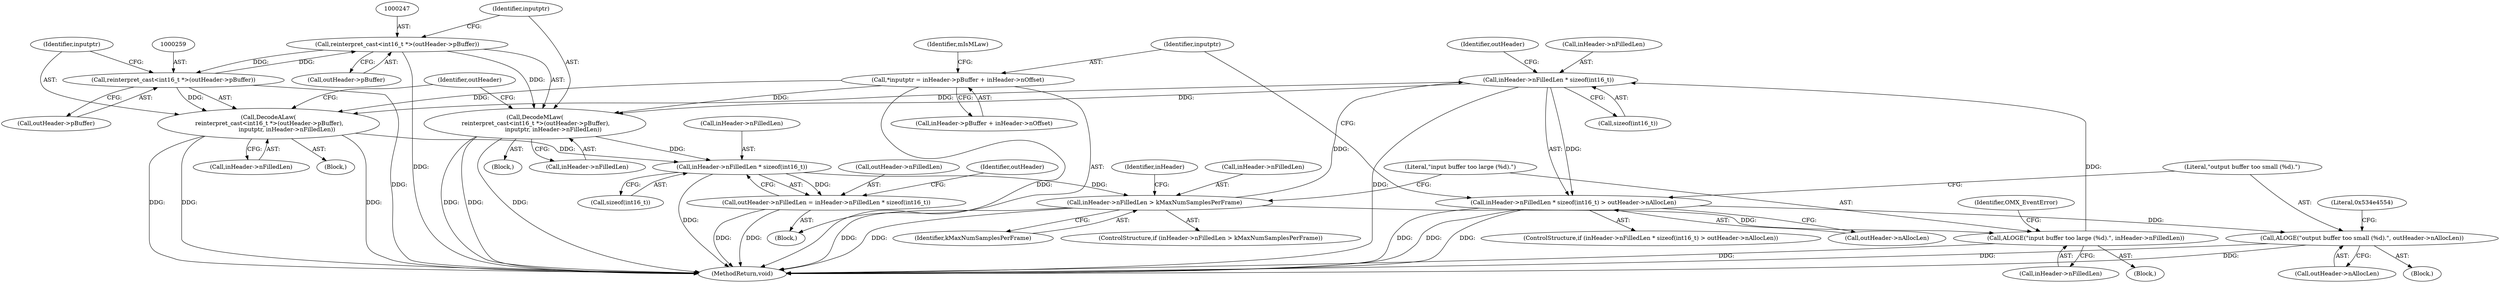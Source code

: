 digraph "0_Android_7cea5cb64b83d690fe02bc210bbdf08f5a87636f@API" {
"1000205" [label="(Call,inHeader->nFilledLen * sizeof(int16_t))"];
"1000184" [label="(Call,inHeader->nFilledLen > kMaxNumSamplesPerFrame)"];
"1000283" [label="(Call,inHeader->nFilledLen * sizeof(int16_t))"];
"1000245" [label="(Call,DecodeMLaw(\n reinterpret_cast<int16_t *>(outHeader->pBuffer),\n                    inputptr, inHeader->nFilledLen))"];
"1000246" [label="(Call,reinterpret_cast<int16_t *>(outHeader->pBuffer))"];
"1000258" [label="(Call,reinterpret_cast<int16_t *>(outHeader->pBuffer))"];
"1000233" [label="(Call,*inputptr = inHeader->pBuffer + inHeader->nOffset)"];
"1000205" [label="(Call,inHeader->nFilledLen * sizeof(int16_t))"];
"1000190" [label="(Call,ALOGE(\"input buffer too large (%d).\", inHeader->nFilledLen))"];
"1000257" [label="(Call,DecodeALaw(\n reinterpret_cast<int16_t *>(outHeader->pBuffer),\n                    inputptr, inHeader->nFilledLen))"];
"1000204" [label="(Call,inHeader->nFilledLen * sizeof(int16_t) > outHeader->nAllocLen)"];
"1000215" [label="(Call,ALOGE(\"output buffer too small (%d).\", outHeader->nAllocLen))"];
"1000279" [label="(Call,outHeader->nFilledLen = inHeader->nFilledLen * sizeof(int16_t))"];
"1000263" [label="(Identifier,inputptr)"];
"1000221" [label="(Literal,0x534e4554)"];
"1000184" [label="(Call,inHeader->nFilledLen > kMaxNumSamplesPerFrame)"];
"1000217" [label="(Call,outHeader->nAllocLen)"];
"1000279" [label="(Call,outHeader->nFilledLen = inHeader->nFilledLen * sizeof(int16_t))"];
"1000214" [label="(Block,)"];
"1000260" [label="(Call,outHeader->pBuffer)"];
"1000216" [label="(Literal,\"output buffer too small (%d).\")"];
"1000245" [label="(Call,DecodeMLaw(\n reinterpret_cast<int16_t *>(outHeader->pBuffer),\n                    inputptr, inHeader->nFilledLen))"];
"1000283" [label="(Call,inHeader->nFilledLen * sizeof(int16_t))"];
"1000252" [label="(Call,inHeader->nFilledLen)"];
"1000204" [label="(Call,inHeader->nFilledLen * sizeof(int16_t) > outHeader->nAllocLen)"];
"1000246" [label="(Call,reinterpret_cast<int16_t *>(outHeader->pBuffer))"];
"1000243" [label="(Identifier,mIsMLaw)"];
"1000215" [label="(Call,ALOGE(\"output buffer too small (%d).\", outHeader->nAllocLen))"];
"1000233" [label="(Call,*inputptr = inHeader->pBuffer + inHeader->nOffset)"];
"1000248" [label="(Call,outHeader->pBuffer)"];
"1000196" [label="(Identifier,OMX_EventError)"];
"1000188" [label="(Identifier,kMaxNumSamplesPerFrame)"];
"1000212" [label="(Identifier,outHeader)"];
"1000191" [label="(Literal,\"input buffer too large (%d).\")"];
"1000234" [label="(Identifier,inputptr)"];
"1000189" [label="(Block,)"];
"1000209" [label="(Call,sizeof(int16_t))"];
"1000124" [label="(Block,)"];
"1000235" [label="(Call,inHeader->pBuffer + inHeader->nOffset)"];
"1000287" [label="(Call,sizeof(int16_t))"];
"1000207" [label="(Identifier,inHeader)"];
"1000185" [label="(Call,inHeader->nFilledLen)"];
"1000203" [label="(ControlStructure,if (inHeader->nFilledLen * sizeof(int16_t) > outHeader->nAllocLen))"];
"1000291" [label="(Identifier,outHeader)"];
"1000192" [label="(Call,inHeader->nFilledLen)"];
"1000244" [label="(Block,)"];
"1000205" [label="(Call,inHeader->nFilledLen * sizeof(int16_t))"];
"1000251" [label="(Identifier,inputptr)"];
"1000256" [label="(Block,)"];
"1000264" [label="(Call,inHeader->nFilledLen)"];
"1000190" [label="(Call,ALOGE(\"input buffer too large (%d).\", inHeader->nFilledLen))"];
"1000280" [label="(Call,outHeader->nFilledLen)"];
"1000183" [label="(ControlStructure,if (inHeader->nFilledLen > kMaxNumSamplesPerFrame))"];
"1000257" [label="(Call,DecodeALaw(\n reinterpret_cast<int16_t *>(outHeader->pBuffer),\n                    inputptr, inHeader->nFilledLen))"];
"1000269" [label="(Identifier,outHeader)"];
"1000211" [label="(Call,outHeader->nAllocLen)"];
"1000324" [label="(MethodReturn,void)"];
"1000284" [label="(Call,inHeader->nFilledLen)"];
"1000206" [label="(Call,inHeader->nFilledLen)"];
"1000258" [label="(Call,reinterpret_cast<int16_t *>(outHeader->pBuffer))"];
"1000205" -> "1000204"  [label="AST: "];
"1000205" -> "1000209"  [label="CFG: "];
"1000206" -> "1000205"  [label="AST: "];
"1000209" -> "1000205"  [label="AST: "];
"1000212" -> "1000205"  [label="CFG: "];
"1000205" -> "1000324"  [label="DDG: "];
"1000205" -> "1000204"  [label="DDG: "];
"1000184" -> "1000205"  [label="DDG: "];
"1000190" -> "1000205"  [label="DDG: "];
"1000205" -> "1000245"  [label="DDG: "];
"1000205" -> "1000257"  [label="DDG: "];
"1000184" -> "1000183"  [label="AST: "];
"1000184" -> "1000188"  [label="CFG: "];
"1000185" -> "1000184"  [label="AST: "];
"1000188" -> "1000184"  [label="AST: "];
"1000191" -> "1000184"  [label="CFG: "];
"1000207" -> "1000184"  [label="CFG: "];
"1000184" -> "1000324"  [label="DDG: "];
"1000184" -> "1000324"  [label="DDG: "];
"1000283" -> "1000184"  [label="DDG: "];
"1000184" -> "1000190"  [label="DDG: "];
"1000283" -> "1000279"  [label="AST: "];
"1000283" -> "1000287"  [label="CFG: "];
"1000284" -> "1000283"  [label="AST: "];
"1000287" -> "1000283"  [label="AST: "];
"1000279" -> "1000283"  [label="CFG: "];
"1000283" -> "1000324"  [label="DDG: "];
"1000283" -> "1000279"  [label="DDG: "];
"1000245" -> "1000283"  [label="DDG: "];
"1000257" -> "1000283"  [label="DDG: "];
"1000245" -> "1000244"  [label="AST: "];
"1000245" -> "1000252"  [label="CFG: "];
"1000246" -> "1000245"  [label="AST: "];
"1000251" -> "1000245"  [label="AST: "];
"1000252" -> "1000245"  [label="AST: "];
"1000269" -> "1000245"  [label="CFG: "];
"1000245" -> "1000324"  [label="DDG: "];
"1000245" -> "1000324"  [label="DDG: "];
"1000245" -> "1000324"  [label="DDG: "];
"1000246" -> "1000245"  [label="DDG: "];
"1000233" -> "1000245"  [label="DDG: "];
"1000246" -> "1000248"  [label="CFG: "];
"1000247" -> "1000246"  [label="AST: "];
"1000248" -> "1000246"  [label="AST: "];
"1000251" -> "1000246"  [label="CFG: "];
"1000246" -> "1000324"  [label="DDG: "];
"1000258" -> "1000246"  [label="DDG: "];
"1000246" -> "1000258"  [label="DDG: "];
"1000258" -> "1000257"  [label="AST: "];
"1000258" -> "1000260"  [label="CFG: "];
"1000259" -> "1000258"  [label="AST: "];
"1000260" -> "1000258"  [label="AST: "];
"1000263" -> "1000258"  [label="CFG: "];
"1000258" -> "1000324"  [label="DDG: "];
"1000258" -> "1000257"  [label="DDG: "];
"1000233" -> "1000124"  [label="AST: "];
"1000233" -> "1000235"  [label="CFG: "];
"1000234" -> "1000233"  [label="AST: "];
"1000235" -> "1000233"  [label="AST: "];
"1000243" -> "1000233"  [label="CFG: "];
"1000233" -> "1000324"  [label="DDG: "];
"1000233" -> "1000257"  [label="DDG: "];
"1000190" -> "1000189"  [label="AST: "];
"1000190" -> "1000192"  [label="CFG: "];
"1000191" -> "1000190"  [label="AST: "];
"1000192" -> "1000190"  [label="AST: "];
"1000196" -> "1000190"  [label="CFG: "];
"1000190" -> "1000324"  [label="DDG: "];
"1000257" -> "1000256"  [label="AST: "];
"1000257" -> "1000264"  [label="CFG: "];
"1000263" -> "1000257"  [label="AST: "];
"1000264" -> "1000257"  [label="AST: "];
"1000269" -> "1000257"  [label="CFG: "];
"1000257" -> "1000324"  [label="DDG: "];
"1000257" -> "1000324"  [label="DDG: "];
"1000257" -> "1000324"  [label="DDG: "];
"1000204" -> "1000203"  [label="AST: "];
"1000204" -> "1000211"  [label="CFG: "];
"1000211" -> "1000204"  [label="AST: "];
"1000216" -> "1000204"  [label="CFG: "];
"1000234" -> "1000204"  [label="CFG: "];
"1000204" -> "1000324"  [label="DDG: "];
"1000204" -> "1000324"  [label="DDG: "];
"1000204" -> "1000324"  [label="DDG: "];
"1000204" -> "1000215"  [label="DDG: "];
"1000215" -> "1000214"  [label="AST: "];
"1000215" -> "1000217"  [label="CFG: "];
"1000216" -> "1000215"  [label="AST: "];
"1000217" -> "1000215"  [label="AST: "];
"1000221" -> "1000215"  [label="CFG: "];
"1000215" -> "1000324"  [label="DDG: "];
"1000215" -> "1000324"  [label="DDG: "];
"1000279" -> "1000124"  [label="AST: "];
"1000280" -> "1000279"  [label="AST: "];
"1000291" -> "1000279"  [label="CFG: "];
"1000279" -> "1000324"  [label="DDG: "];
"1000279" -> "1000324"  [label="DDG: "];
}
